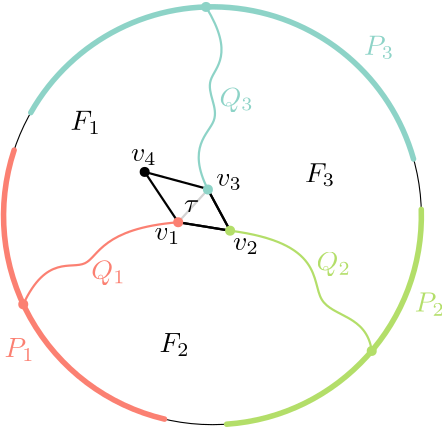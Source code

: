 <?xml version="1.0"?>
<!DOCTYPE ipe SYSTEM "ipe.dtd">
<ipe version="70218" creator="Ipe 7.2.24">
<info created="D:20220307160746" modified="D:20220310134916"/>
<ipestyle name="basic">
<symbol name="arrow/arc(spx)">
<path stroke="sym-stroke" fill="sym-stroke" pen="sym-pen">
0 0 m
-1 0.333 l
-1 -0.333 l
h
</path>
</symbol>
<symbol name="arrow/farc(spx)">
<path stroke="sym-stroke" fill="white" pen="sym-pen">
0 0 m
-1 0.333 l
-1 -0.333 l
h
</path>
</symbol>
<symbol name="arrow/ptarc(spx)">
<path stroke="sym-stroke" fill="sym-stroke" pen="sym-pen">
0 0 m
-1 0.333 l
-0.8 0 l
-1 -0.333 l
h
</path>
</symbol>
<symbol name="arrow/fptarc(spx)">
<path stroke="sym-stroke" fill="white" pen="sym-pen">
0 0 m
-1 0.333 l
-0.8 0 l
-1 -0.333 l
h
</path>
</symbol>
<symbol name="mark/circle(sx)" transformations="translations">
<path fill="sym-stroke">
0.6 0 0 0.6 0 0 e
0.4 0 0 0.4 0 0 e
</path>
</symbol>
<symbol name="mark/disk(sx)" transformations="translations">
<path fill="sym-stroke">
0.6 0 0 0.6 0 0 e
</path>
</symbol>
<symbol name="mark/fdisk(sfx)" transformations="translations">
<group>
<path fill="sym-fill">
0.5 0 0 0.5 0 0 e
</path>
<path fill="sym-stroke" fillrule="eofill">
0.6 0 0 0.6 0 0 e
0.4 0 0 0.4 0 0 e
</path>
</group>
</symbol>
<symbol name="mark/box(sx)" transformations="translations">
<path fill="sym-stroke" fillrule="eofill">
-0.6 -0.6 m
0.6 -0.6 l
0.6 0.6 l
-0.6 0.6 l
h
-0.4 -0.4 m
0.4 -0.4 l
0.4 0.4 l
-0.4 0.4 l
h
</path>
</symbol>
<symbol name="mark/square(sx)" transformations="translations">
<path fill="sym-stroke">
-0.6 -0.6 m
0.6 -0.6 l
0.6 0.6 l
-0.6 0.6 l
h
</path>
</symbol>
<symbol name="mark/fsquare(sfx)" transformations="translations">
<group>
<path fill="sym-fill">
-0.5 -0.5 m
0.5 -0.5 l
0.5 0.5 l
-0.5 0.5 l
h
</path>
<path fill="sym-stroke" fillrule="eofill">
-0.6 -0.6 m
0.6 -0.6 l
0.6 0.6 l
-0.6 0.6 l
h
-0.4 -0.4 m
0.4 -0.4 l
0.4 0.4 l
-0.4 0.4 l
h
</path>
</group>
</symbol>
<symbol name="mark/cross(sx)" transformations="translations">
<group>
<path fill="sym-stroke">
-0.43 -0.57 m
0.57 0.43 l
0.43 0.57 l
-0.57 -0.43 l
h
</path>
<path fill="sym-stroke">
-0.43 0.57 m
0.57 -0.43 l
0.43 -0.57 l
-0.57 0.43 l
h
</path>
</group>
</symbol>
<symbol name="arrow/fnormal(spx)">
<path stroke="sym-stroke" fill="white" pen="sym-pen">
0 0 m
-1 0.333 l
-1 -0.333 l
h
</path>
</symbol>
<symbol name="arrow/pointed(spx)">
<path stroke="sym-stroke" fill="sym-stroke" pen="sym-pen">
0 0 m
-1 0.333 l
-0.8 0 l
-1 -0.333 l
h
</path>
</symbol>
<symbol name="arrow/fpointed(spx)">
<path stroke="sym-stroke" fill="white" pen="sym-pen">
0 0 m
-1 0.333 l
-0.8 0 l
-1 -0.333 l
h
</path>
</symbol>
<symbol name="arrow/linear(spx)">
<path stroke="sym-stroke" pen="sym-pen">
-1 0.333 m
0 0 l
-1 -0.333 l
</path>
</symbol>
<symbol name="arrow/fdouble(spx)">
<path stroke="sym-stroke" fill="white" pen="sym-pen">
0 0 m
-1 0.333 l
-1 -0.333 l
h
-1 0 m
-2 0.333 l
-2 -0.333 l
h
</path>
</symbol>
<symbol name="arrow/double(spx)">
<path stroke="sym-stroke" fill="sym-stroke" pen="sym-pen">
0 0 m
-1 0.333 l
-1 -0.333 l
h
-1 0 m
-2 0.333 l
-2 -0.333 l
h
</path>
</symbol>
<symbol name="arrow/mid-normal(spx)">
<path stroke="sym-stroke" fill="sym-stroke" pen="sym-pen">
0.5 0 m
-0.5 0.333 l
-0.5 -0.333 l
h
</path>
</symbol>
<symbol name="arrow/mid-fnormal(spx)">
<path stroke="sym-stroke" fill="white" pen="sym-pen">
0.5 0 m
-0.5 0.333 l
-0.5 -0.333 l
h
</path>
</symbol>
<symbol name="arrow/mid-pointed(spx)">
<path stroke="sym-stroke" fill="sym-stroke" pen="sym-pen">
0.5 0 m
-0.5 0.333 l
-0.3 0 l
-0.5 -0.333 l
h
</path>
</symbol>
<symbol name="arrow/mid-fpointed(spx)">
<path stroke="sym-stroke" fill="white" pen="sym-pen">
0.5 0 m
-0.5 0.333 l
-0.3 0 l
-0.5 -0.333 l
h
</path>
</symbol>
<symbol name="arrow/mid-double(spx)">
<path stroke="sym-stroke" fill="sym-stroke" pen="sym-pen">
1 0 m
0 0.333 l
0 -0.333 l
h
0 0 m
-1 0.333 l
-1 -0.333 l
h
</path>
</symbol>
<symbol name="arrow/mid-fdouble(spx)">
<path stroke="sym-stroke" fill="white" pen="sym-pen">
1 0 m
0 0.333 l
0 -0.333 l
h
0 0 m
-1 0.333 l
-1 -0.333 l
h
</path>
</symbol>
<anglesize name="22.5 deg" value="22.5"/>
<anglesize name="30 deg" value="30"/>
<anglesize name="45 deg" value="45"/>
<anglesize name="60 deg" value="60"/>
<anglesize name="90 deg" value="90"/>
<arrowsize name="large" value="10"/>
<arrowsize name="small" value="5"/>
<arrowsize name="tiny" value="3"/>
<color name="blue" value="0 0 1"/>
<color name="brown" value="0.647 0.165 0.165"/>
<color name="darkblue" value="0 0 0.545"/>
<color name="darkcyan" value="0 0.545 0.545"/>
<color name="darkgray" value="0.663"/>
<color name="darkgreen" value="0 0.392 0"/>
<color name="darkmagenta" value="0.545 0 0.545"/>
<color name="darkorange" value="1 0.549 0"/>
<color name="darkred" value="0.545 0 0"/>
<color name="gold" value="1 0.843 0"/>
<color name="gray" value="0.745"/>
<color name="green" value="0 1 0"/>
<color name="lightblue" value="0.678 0.847 0.902"/>
<color name="lightcyan" value="0.878 1 1"/>
<color name="lightgray" value="0.827"/>
<color name="lightgreen" value="0.565 0.933 0.565"/>
<color name="lightyellow" value="1 1 0.878"/>
<color name="navy" value="0 0 0.502"/>
<color name="orange" value="1 0.647 0"/>
<color name="pink" value="1 0.753 0.796"/>
<color name="purple" value="0.627 0.125 0.941"/>
<color name="red" value="1 0 0"/>
<color name="seagreen" value="0.18 0.545 0.341"/>
<color name="turquoise" value="0.251 0.878 0.816"/>
<color name="violet" value="0.933 0.51 0.933"/>
<color name="yellow" value="1 1 0"/>
<dashstyle name="dash dot dotted" value="[4 2 1 2 1 2] 0"/>
<dashstyle name="dash dotted" value="[4 2 1 2] 0"/>
<dashstyle name="dashed" value="[4] 0"/>
<dashstyle name="dotted" value="[1 3] 0"/>
<gridsize name="10 pts (~3.5 mm)" value="10"/>
<gridsize name="14 pts (~5 mm)" value="14"/>
<gridsize name="16 pts (~6 mm)" value="16"/>
<gridsize name="20 pts (~7 mm)" value="20"/>
<gridsize name="28 pts (~10 mm)" value="28"/>
<gridsize name="32 pts (~12 mm)" value="32"/>
<gridsize name="4 pts" value="4"/>
<gridsize name="56 pts (~20 mm)" value="56"/>
<gridsize name="8 pts (~3 mm)" value="8"/>
<opacity name="10%" value="0.1"/>
<opacity name="30%" value="0.3"/>
<opacity name="50%" value="0.5"/>
<opacity name="75%" value="0.75"/>
<pen name="fat" value="1.2"/>
<pen name="heavier" value="0.8"/>
<pen name="ultrafat" value="2"/>
<symbolsize name="large" value="5"/>
<symbolsize name="small" value="2"/>
<symbolsize name="tiny" value="1.1"/>
<textsize name="Huge" value="\Huge"/>
<textsize name="LARGE" value="\LARGE"/>
<textsize name="Large" value="\Large"/>
<textsize name="footnote" value="\footnotesize"/>
<textsize name="huge" value="\huge"/>
<textsize name="large" value="\large"/>
<textsize name="small" value="\small"/>
<textsize name="tiny" value="\tiny"/>
<textstyle name="center" begin="\begin{center}" end="\end{center}"/>
<textstyle name="item" begin="\begin{itemize}\item{}" end="\end{itemize}"/>
<textstyle name="itemize" begin="\begin{itemize}" end="\end{itemize}"/>
<tiling name="falling" angle="-60" step="4" width="1"/>
<tiling name="rising" angle="30" step="4" width="1"/>
</ipestyle>
<ipestyle name="brew">
<color name="aliceblue" value="0.941 0.973 1"/>
<color name="brew1" value="0.552 0.827 0.78"/>
<color name="brew2" value="1 1 0.701"/>
<color name="brew3" value="0.745 0.729 0.854"/>
<color name="brew4" value="0.984 0.501 0.447"/>
<color name="brew5" value="0.501 0.694 0.827"/>
<color name="brew6" value="0.992 0.705 0.384"/>
<color name="brew7" value="0.701 0.87 0.411"/>
<color name="brew8" value="0.988 0.803 0.898"/>
</ipestyle>
<page>
<layer name="alpha"/>
<layer name="beta"/>
<layer name="gamma"/>
<view layers="alpha beta gamma" active="beta"/>
<view layers="alpha beta gamma" active="beta"/>
<path layer="beta" stroke="lightgray" pen="heavier">
255.994 585.474 m
245.29 573.698 l
</path>
<path layer="alpha" stroke="black" pen="heavier">
245.29 573.698 m
263.976 570.661 l
255.994 585.474 l
</path>
<path layer="beta" stroke="black" pen="heavier">
245.29 573.698 m
263.976 570.661 l
255.879 585.687 l
233.226 591.811 l
h
</path>
<path layer="alpha" matrix="0.84 0 0 0.84 41.2209 92.1654" stroke="brew4" pen="heavier" cap="1">
242.94 573.253 m
210.13 570.565
207.627 546.374
186.495 559.443
176.538 538.083 c
</path>
<path matrix="0.84 0 0 0.84 41.2209 92.1654" stroke="brew1" pen="heavier" cap="1">
255.682 587.272 m
246.462 605.507
265.555 616.537
249.891 634.518
267.409 644.991
254.872 665.525 c
</path>
<path matrix="0.84 0 0 0.84 41.2209 92.1654" stroke="black">
89.5337 0 0 89.5337 257.631 576.033 e
</path>
<path matrix="0.84 0 0 0.84 41.2209 92.1654" stroke="brew1" pen="ultrafat" cap="1">
343.793 600.373 m
89.5337 0 0 89.5337 257.631 576.033 179.77 620.238 a
</path>
<path matrix="0.84 0 0 0.84 41.2209 92.1654" stroke="brew4" pen="ultrafat" cap="1">
172.631 604.165 m
89.5337 0 0 89.5337 257.631 576.033 237.08 488.89 a
</path>
<path matrix="0.84 0 0 0.84 41.2209 92.1654" stroke="brew7" pen="ultrafat" cap="1">
263.713 486.707 m
89.5337 0 0 89.5337 257.631 576.033 347.123 578.744 a
</path>
<use matrix="0.84 0 0 0.84 41.2209 92.1654" name="mark/disk(sx)" pos="255.682 587.272" size="normal" stroke="brew1"/>
<use matrix="0.84 0 0 0.84 41.2209 92.1654" name="mark/disk(sx)" pos="242.94 573.253" size="normal" stroke="brew4"/>
<use matrix="0.84 0 0 0.84 41.2209 92.1654" name="mark/disk(sx)" pos="265.185 569.638" size="normal" stroke="brew7"/>
<path matrix="0.84 0 0 0.84 41.2209 92.1654" stroke="brew7" pen="heavier" cap="1">
265.185 569.638 m
305.502 564.448
294.288 531.267
323.761 533.676
325.89 518.094 c
</path>
<use layer="beta" matrix="1.2 0 0 1.2 -51.5262 -115.207" name="mark/disk(sx)" pos="255.7 638.677" size="normal" stroke="brew1"/>
<use matrix="1.2 0 0 1.2 -51.5262 -115.207" name="mark/disk(sx)" pos="200.866 549.468" size="normal" stroke="brew4"/>
<use matrix="1.2 0 0 1.2 -51.5262 -115.207" name="mark/disk(sx)" pos="305.412 535.476" size="normal" stroke="brew7"/>
<text layer="gamma" matrix="1 0 0 1 -4 2" transformations="translations" pos="254.17 575.27" stroke="black" type="label" width="5.483" height="4.289" depth="0" halign="center" valign="baseline" style="math">\tau</text>
<use layer="beta" name="mark/disk(sx)" pos="233.226 591.811" size="normal" stroke="black"/>
<text layer="alpha" matrix="1 0 0 1 4 4" transformations="translations" pos="242.052 567.664" stroke="black" type="label" width="9.298" height="4.294" depth="1.49" halign="right" valign="top" style="math">v_1</text>
<text matrix="1 0 0 1 22.9727 0.347957" transformations="translations" pos="242.052 567.664" stroke="black" type="label" width="9.298" height="4.294" depth="1.49" valign="top" style="math">v_2</text>
<text matrix="1 0 0 1 16.9149 17.6833" transformations="translations" pos="242.052 567.664" stroke="black" type="label" width="9.298" height="4.294" depth="1.49" valign="bottom" style="math">v_3</text>
<text layer="beta" matrix="1 0 0 1 6 -1" transformations="translations" pos="226.935 596.783" stroke="black" type="label" width="9.298" height="4.294" depth="1.49" halign="center" valign="baseline" style="math">v_4</text>
<text layer="alpha" matrix="1 0 0 1 -10 0" transformations="translations" pos="224 560" stroke="brew4" type="label" width="12.345" height="6.815" depth="1.93" valign="top" style="math">Q_1</text>
<text matrix="1 0 0 1 -4 0" transformations="translations" pos="299.119 556.296" stroke="brew7" type="label" width="12.345" height="6.815" depth="1.93" valign="baseline" style="math">Q_2</text>
<text matrix="1 0 0 1 -1 -8" transformations="translations" pos="261.158 623.386" stroke="brew1" type="label" width="12.345" height="6.815" depth="1.93" valign="baseline" style="math">Q_3</text>
<text matrix="1 0 0 1 51.0647 10.585" transformations="translations" pos="261.158 623.386" stroke="brew1" type="label" width="10.866" height="6.812" depth="1.49" valign="baseline" style="math">P_3</text>
<text matrix="1 0 0 1 31.3246 -14.7627" transformations="translations" pos="299.119 556.296" stroke="brew7" type="label" width="10.866" height="6.812" depth="1.49" valign="baseline" style="math">P_2</text>
<text matrix="1 0 0 1 -30.4018 -27.9665" transformations="translations" pos="224 560" stroke="brew4" type="label" width="10.866" height="6.812" depth="1.49" halign="right" valign="top" style="math">P_1</text>
<text layer="beta" matrix="1 0 0 1 4 -1" transformations="translations" pos="208 608" stroke="black" type="label" width="10.876" height="6.812" depth="1.49" halign="center" valign="baseline" style="math">F_1</text>
<text matrix="1 0 0 1 36 -81" transformations="translations" pos="208 608" stroke="black" type="label" width="10.876" height="6.812" depth="1.49" halign="center" valign="baseline" style="math">F_2</text>
<text matrix="1 0 0 1 88.3983 -19.8678" transformations="translations" pos="208 608" stroke="black" type="label" width="10.876" height="6.812" depth="1.49" halign="center" valign="baseline" style="math">F_3</text>
</page>
</ipe>
